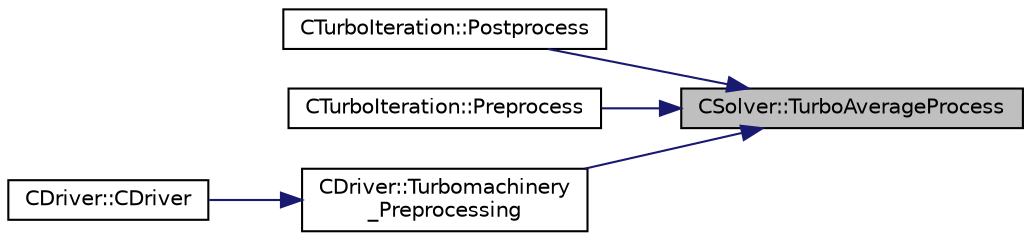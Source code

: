 digraph "CSolver::TurboAverageProcess"
{
 // LATEX_PDF_SIZE
  edge [fontname="Helvetica",fontsize="10",labelfontname="Helvetica",labelfontsize="10"];
  node [fontname="Helvetica",fontsize="10",shape=record];
  rankdir="RL";
  Node1 [label="CSolver::TurboAverageProcess",height=0.2,width=0.4,color="black", fillcolor="grey75", style="filled", fontcolor="black",tooltip="virtual member."];
  Node1 -> Node2 [dir="back",color="midnightblue",fontsize="10",style="solid",fontname="Helvetica"];
  Node2 [label="CTurboIteration::Postprocess",height=0.2,width=0.4,color="black", fillcolor="white", style="filled",URL="$classCTurboIteration.html#a2b7a9de17346bfc5758fd156cdabef1a",tooltip="Postprocesses the fluid system before heading to another physics system or the next iteration."];
  Node1 -> Node3 [dir="back",color="midnightblue",fontsize="10",style="solid",fontname="Helvetica"];
  Node3 [label="CTurboIteration::Preprocess",height=0.2,width=0.4,color="black", fillcolor="white", style="filled",URL="$classCTurboIteration.html#a59731c7650647007182d30589ef3965b",tooltip="Preprocessing to prepare for an iteration of the physics."];
  Node1 -> Node4 [dir="back",color="midnightblue",fontsize="10",style="solid",fontname="Helvetica"];
  Node4 [label="CDriver::Turbomachinery\l_Preprocessing",height=0.2,width=0.4,color="black", fillcolor="white", style="filled",URL="$classCDriver.html#a9189caa3851cae4f1c52d5a7a00e5b27",tooltip="Initiate value for static mesh movement such as the gridVel for the ROTATING frame."];
  Node4 -> Node5 [dir="back",color="midnightblue",fontsize="10",style="solid",fontname="Helvetica"];
  Node5 [label="CDriver::CDriver",height=0.2,width=0.4,color="black", fillcolor="white", style="filled",URL="$classCDriver.html#a3fca4a013a6efa9bbb38fe78a86b5f3d",tooltip="Constructor of the class."];
}
